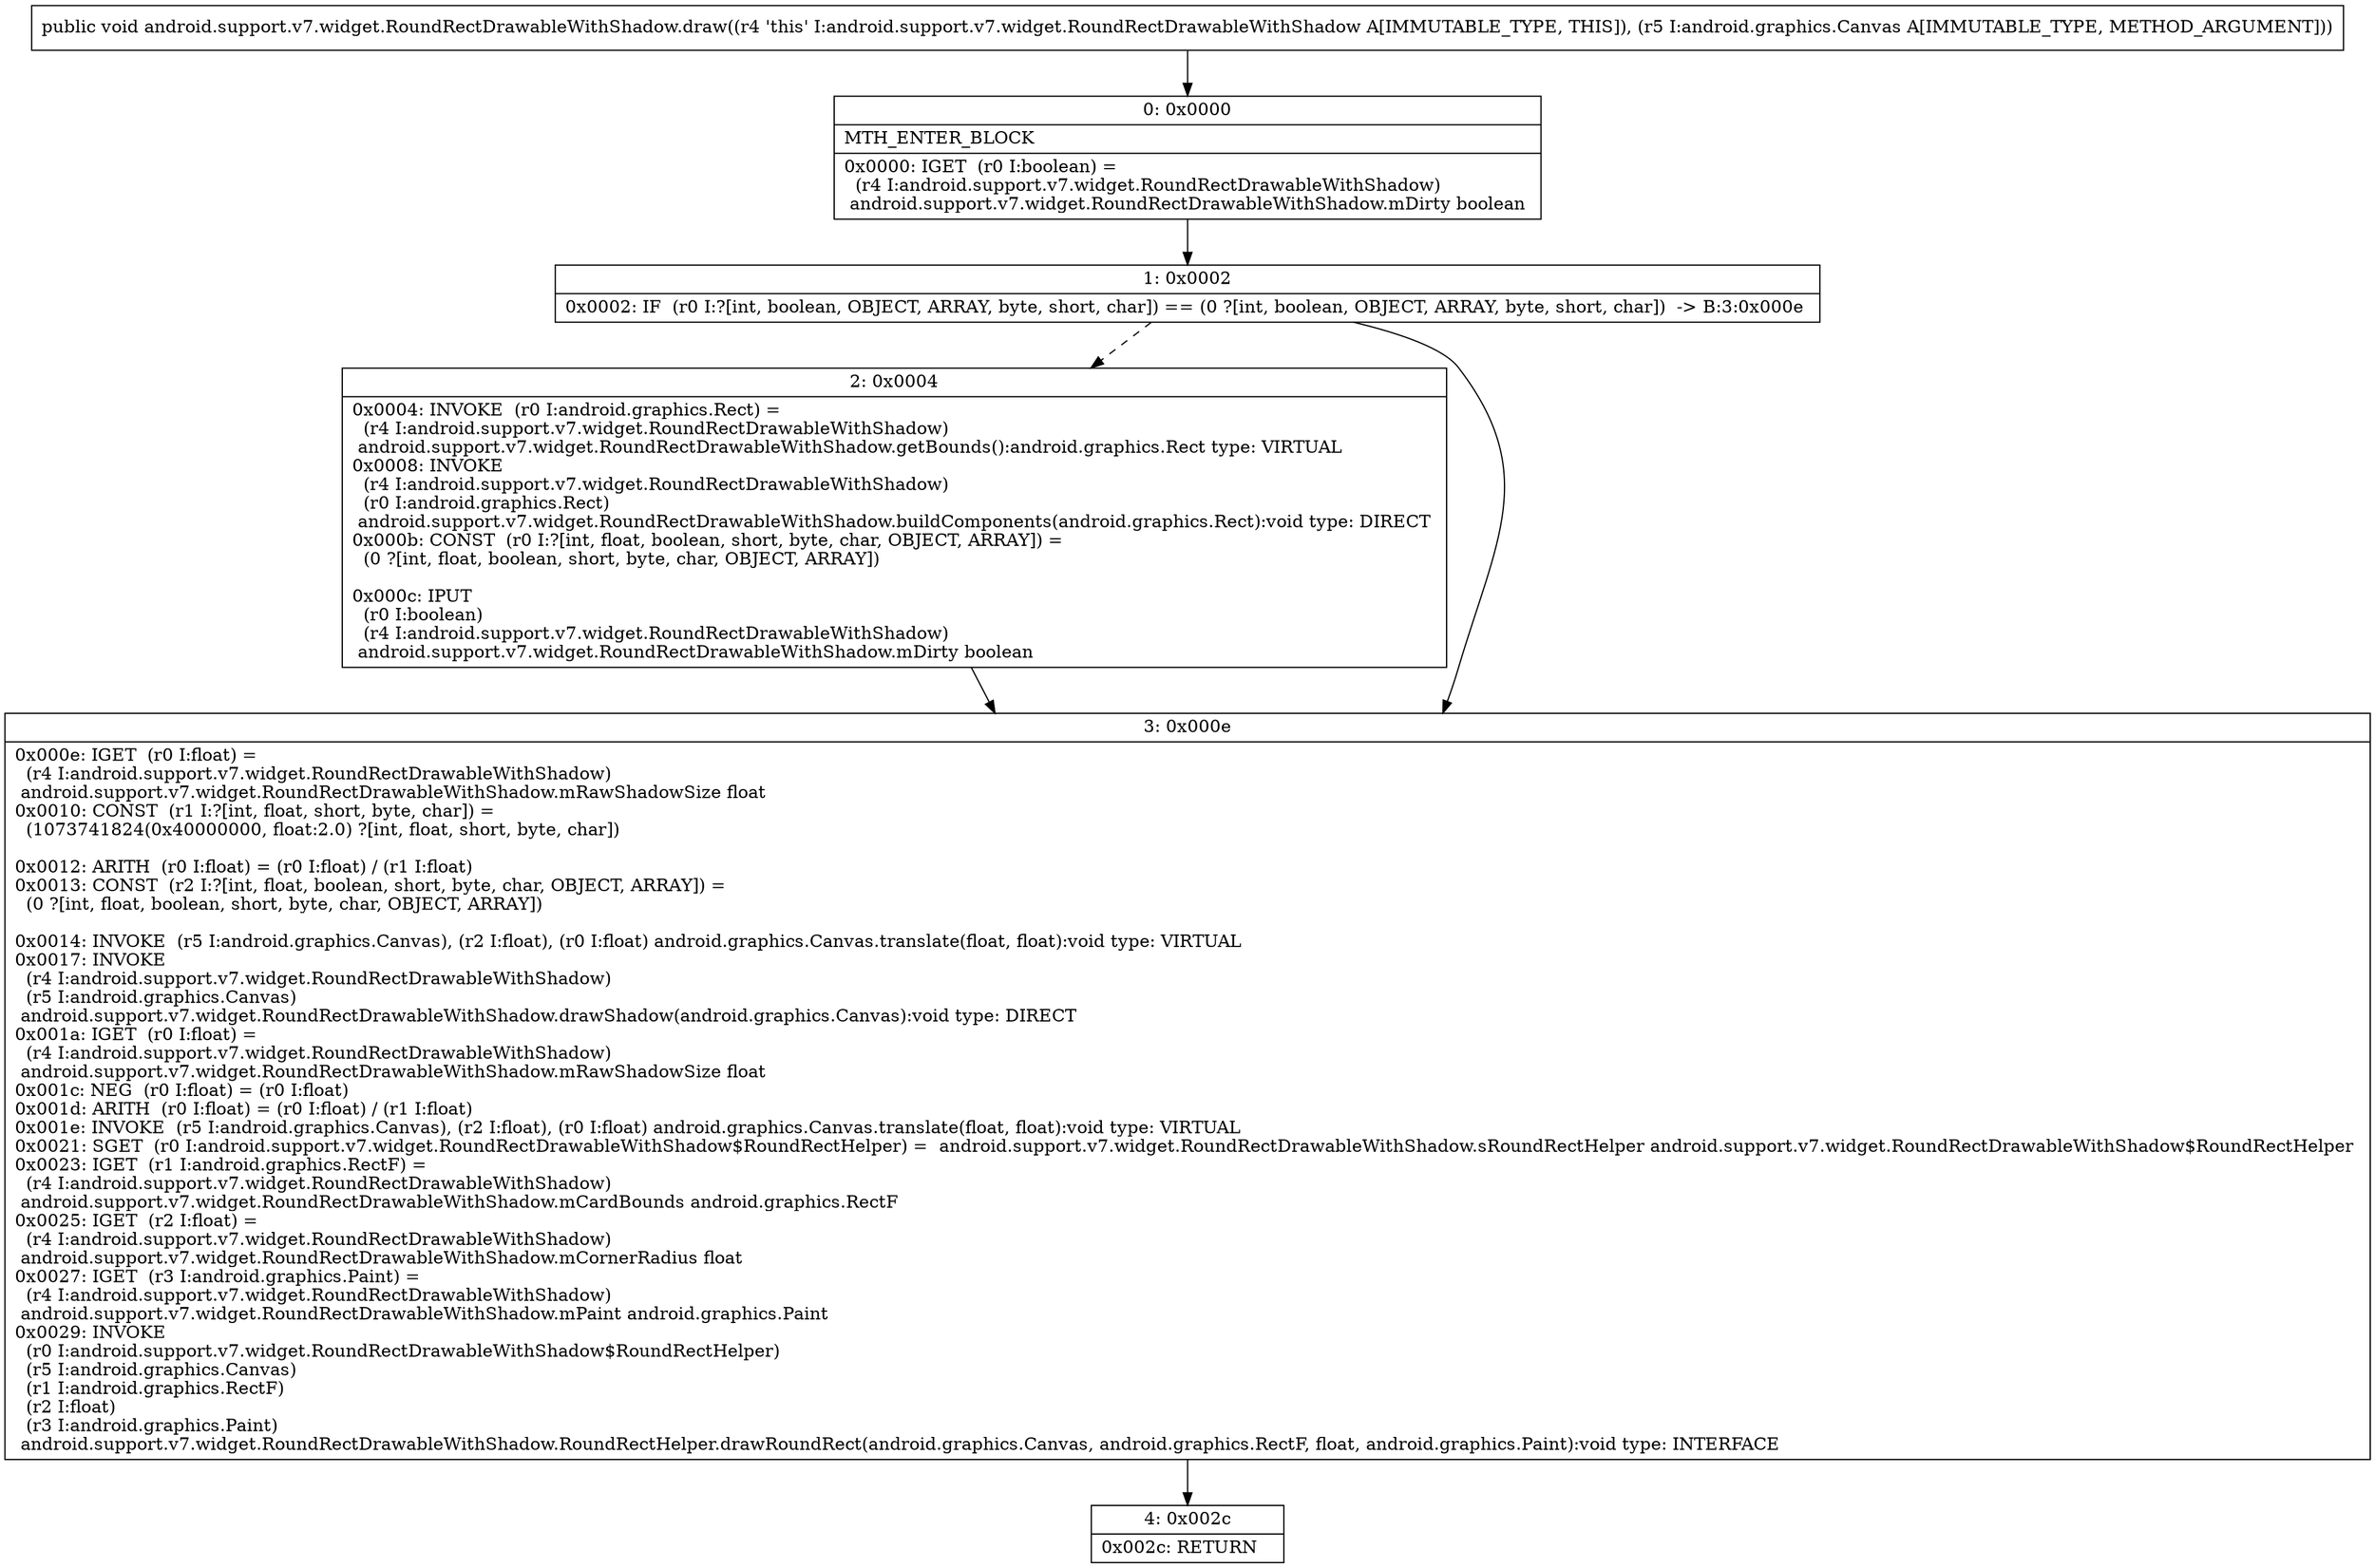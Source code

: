 digraph "CFG forandroid.support.v7.widget.RoundRectDrawableWithShadow.draw(Landroid\/graphics\/Canvas;)V" {
Node_0 [shape=record,label="{0\:\ 0x0000|MTH_ENTER_BLOCK\l|0x0000: IGET  (r0 I:boolean) = \l  (r4 I:android.support.v7.widget.RoundRectDrawableWithShadow)\l android.support.v7.widget.RoundRectDrawableWithShadow.mDirty boolean \l}"];
Node_1 [shape=record,label="{1\:\ 0x0002|0x0002: IF  (r0 I:?[int, boolean, OBJECT, ARRAY, byte, short, char]) == (0 ?[int, boolean, OBJECT, ARRAY, byte, short, char])  \-\> B:3:0x000e \l}"];
Node_2 [shape=record,label="{2\:\ 0x0004|0x0004: INVOKE  (r0 I:android.graphics.Rect) = \l  (r4 I:android.support.v7.widget.RoundRectDrawableWithShadow)\l android.support.v7.widget.RoundRectDrawableWithShadow.getBounds():android.graphics.Rect type: VIRTUAL \l0x0008: INVOKE  \l  (r4 I:android.support.v7.widget.RoundRectDrawableWithShadow)\l  (r0 I:android.graphics.Rect)\l android.support.v7.widget.RoundRectDrawableWithShadow.buildComponents(android.graphics.Rect):void type: DIRECT \l0x000b: CONST  (r0 I:?[int, float, boolean, short, byte, char, OBJECT, ARRAY]) = \l  (0 ?[int, float, boolean, short, byte, char, OBJECT, ARRAY])\l \l0x000c: IPUT  \l  (r0 I:boolean)\l  (r4 I:android.support.v7.widget.RoundRectDrawableWithShadow)\l android.support.v7.widget.RoundRectDrawableWithShadow.mDirty boolean \l}"];
Node_3 [shape=record,label="{3\:\ 0x000e|0x000e: IGET  (r0 I:float) = \l  (r4 I:android.support.v7.widget.RoundRectDrawableWithShadow)\l android.support.v7.widget.RoundRectDrawableWithShadow.mRawShadowSize float \l0x0010: CONST  (r1 I:?[int, float, short, byte, char]) = \l  (1073741824(0x40000000, float:2.0) ?[int, float, short, byte, char])\l \l0x0012: ARITH  (r0 I:float) = (r0 I:float) \/ (r1 I:float) \l0x0013: CONST  (r2 I:?[int, float, boolean, short, byte, char, OBJECT, ARRAY]) = \l  (0 ?[int, float, boolean, short, byte, char, OBJECT, ARRAY])\l \l0x0014: INVOKE  (r5 I:android.graphics.Canvas), (r2 I:float), (r0 I:float) android.graphics.Canvas.translate(float, float):void type: VIRTUAL \l0x0017: INVOKE  \l  (r4 I:android.support.v7.widget.RoundRectDrawableWithShadow)\l  (r5 I:android.graphics.Canvas)\l android.support.v7.widget.RoundRectDrawableWithShadow.drawShadow(android.graphics.Canvas):void type: DIRECT \l0x001a: IGET  (r0 I:float) = \l  (r4 I:android.support.v7.widget.RoundRectDrawableWithShadow)\l android.support.v7.widget.RoundRectDrawableWithShadow.mRawShadowSize float \l0x001c: NEG  (r0 I:float) = (r0 I:float) \l0x001d: ARITH  (r0 I:float) = (r0 I:float) \/ (r1 I:float) \l0x001e: INVOKE  (r5 I:android.graphics.Canvas), (r2 I:float), (r0 I:float) android.graphics.Canvas.translate(float, float):void type: VIRTUAL \l0x0021: SGET  (r0 I:android.support.v7.widget.RoundRectDrawableWithShadow$RoundRectHelper) =  android.support.v7.widget.RoundRectDrawableWithShadow.sRoundRectHelper android.support.v7.widget.RoundRectDrawableWithShadow$RoundRectHelper \l0x0023: IGET  (r1 I:android.graphics.RectF) = \l  (r4 I:android.support.v7.widget.RoundRectDrawableWithShadow)\l android.support.v7.widget.RoundRectDrawableWithShadow.mCardBounds android.graphics.RectF \l0x0025: IGET  (r2 I:float) = \l  (r4 I:android.support.v7.widget.RoundRectDrawableWithShadow)\l android.support.v7.widget.RoundRectDrawableWithShadow.mCornerRadius float \l0x0027: IGET  (r3 I:android.graphics.Paint) = \l  (r4 I:android.support.v7.widget.RoundRectDrawableWithShadow)\l android.support.v7.widget.RoundRectDrawableWithShadow.mPaint android.graphics.Paint \l0x0029: INVOKE  \l  (r0 I:android.support.v7.widget.RoundRectDrawableWithShadow$RoundRectHelper)\l  (r5 I:android.graphics.Canvas)\l  (r1 I:android.graphics.RectF)\l  (r2 I:float)\l  (r3 I:android.graphics.Paint)\l android.support.v7.widget.RoundRectDrawableWithShadow.RoundRectHelper.drawRoundRect(android.graphics.Canvas, android.graphics.RectF, float, android.graphics.Paint):void type: INTERFACE \l}"];
Node_4 [shape=record,label="{4\:\ 0x002c|0x002c: RETURN   \l}"];
MethodNode[shape=record,label="{public void android.support.v7.widget.RoundRectDrawableWithShadow.draw((r4 'this' I:android.support.v7.widget.RoundRectDrawableWithShadow A[IMMUTABLE_TYPE, THIS]), (r5 I:android.graphics.Canvas A[IMMUTABLE_TYPE, METHOD_ARGUMENT])) }"];
MethodNode -> Node_0;
Node_0 -> Node_1;
Node_1 -> Node_2[style=dashed];
Node_1 -> Node_3;
Node_2 -> Node_3;
Node_3 -> Node_4;
}


